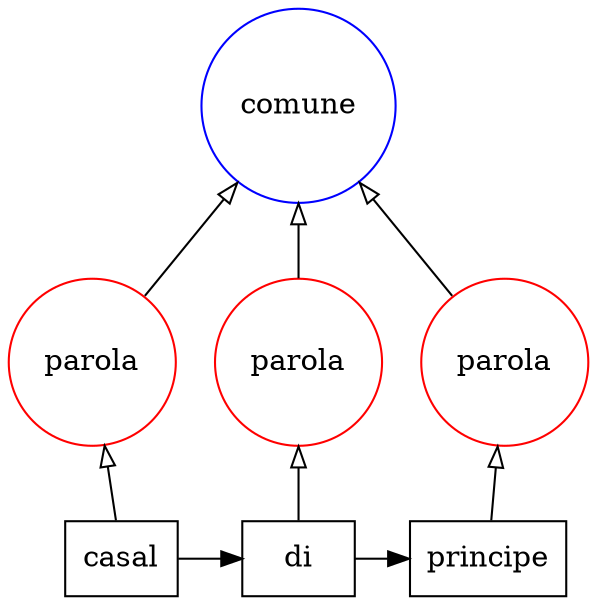 digraph {
   rankdir=BT;
   edge [arrowhead=empty];

   subgraph {
      rank="source";
      edge [arrowhead=normal];
      node [shape=box];
      t51 [label="casal"];
      t52 [label="di"];
      t53 [label="principe"];
      t51 -> t52;
      t52 -> t53;
   }

   subgraph {
      rank="same";
      node [color=red,shape=circle];
      tag39 [label=parola]; 
      tag40 [label=parola]; 
      tag41 [label=parola]; 
   }

   subgraph {
      rank="same";
      node [color=blue,shape=circle];
      tag190 [label=comune]; 
   }

   subgraph {
      rank="same";
      node [color=green,shape=circle];
   }

   subgraph {
      rank="same";
      node [color=orange,shape=circle];
   }
   tag39 -> tag190;
   tag40 -> tag190;
   tag41 -> tag190;
   t51 -> tag39;
   t52 -> tag40;
   t53 -> tag41;
}